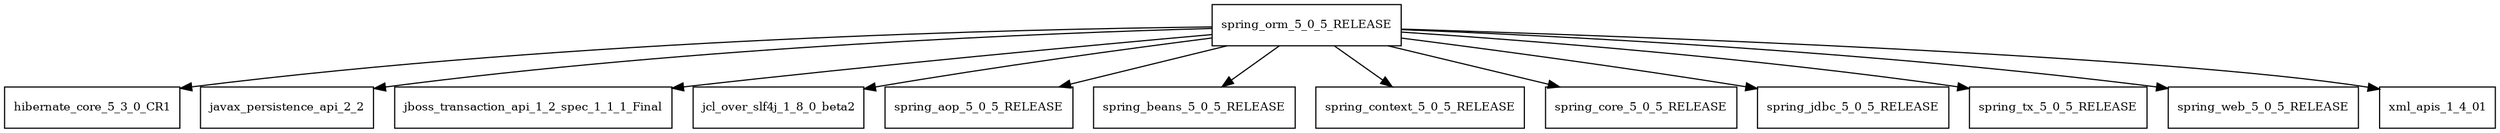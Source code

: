 digraph spring_orm_5_0_5_RELEASE_dependencies {
  node [shape = box, fontsize=10.0];
  spring_orm_5_0_5_RELEASE -> hibernate_core_5_3_0_CR1;
  spring_orm_5_0_5_RELEASE -> javax_persistence_api_2_2;
  spring_orm_5_0_5_RELEASE -> jboss_transaction_api_1_2_spec_1_1_1_Final;
  spring_orm_5_0_5_RELEASE -> jcl_over_slf4j_1_8_0_beta2;
  spring_orm_5_0_5_RELEASE -> spring_aop_5_0_5_RELEASE;
  spring_orm_5_0_5_RELEASE -> spring_beans_5_0_5_RELEASE;
  spring_orm_5_0_5_RELEASE -> spring_context_5_0_5_RELEASE;
  spring_orm_5_0_5_RELEASE -> spring_core_5_0_5_RELEASE;
  spring_orm_5_0_5_RELEASE -> spring_jdbc_5_0_5_RELEASE;
  spring_orm_5_0_5_RELEASE -> spring_tx_5_0_5_RELEASE;
  spring_orm_5_0_5_RELEASE -> spring_web_5_0_5_RELEASE;
  spring_orm_5_0_5_RELEASE -> xml_apis_1_4_01;
}
